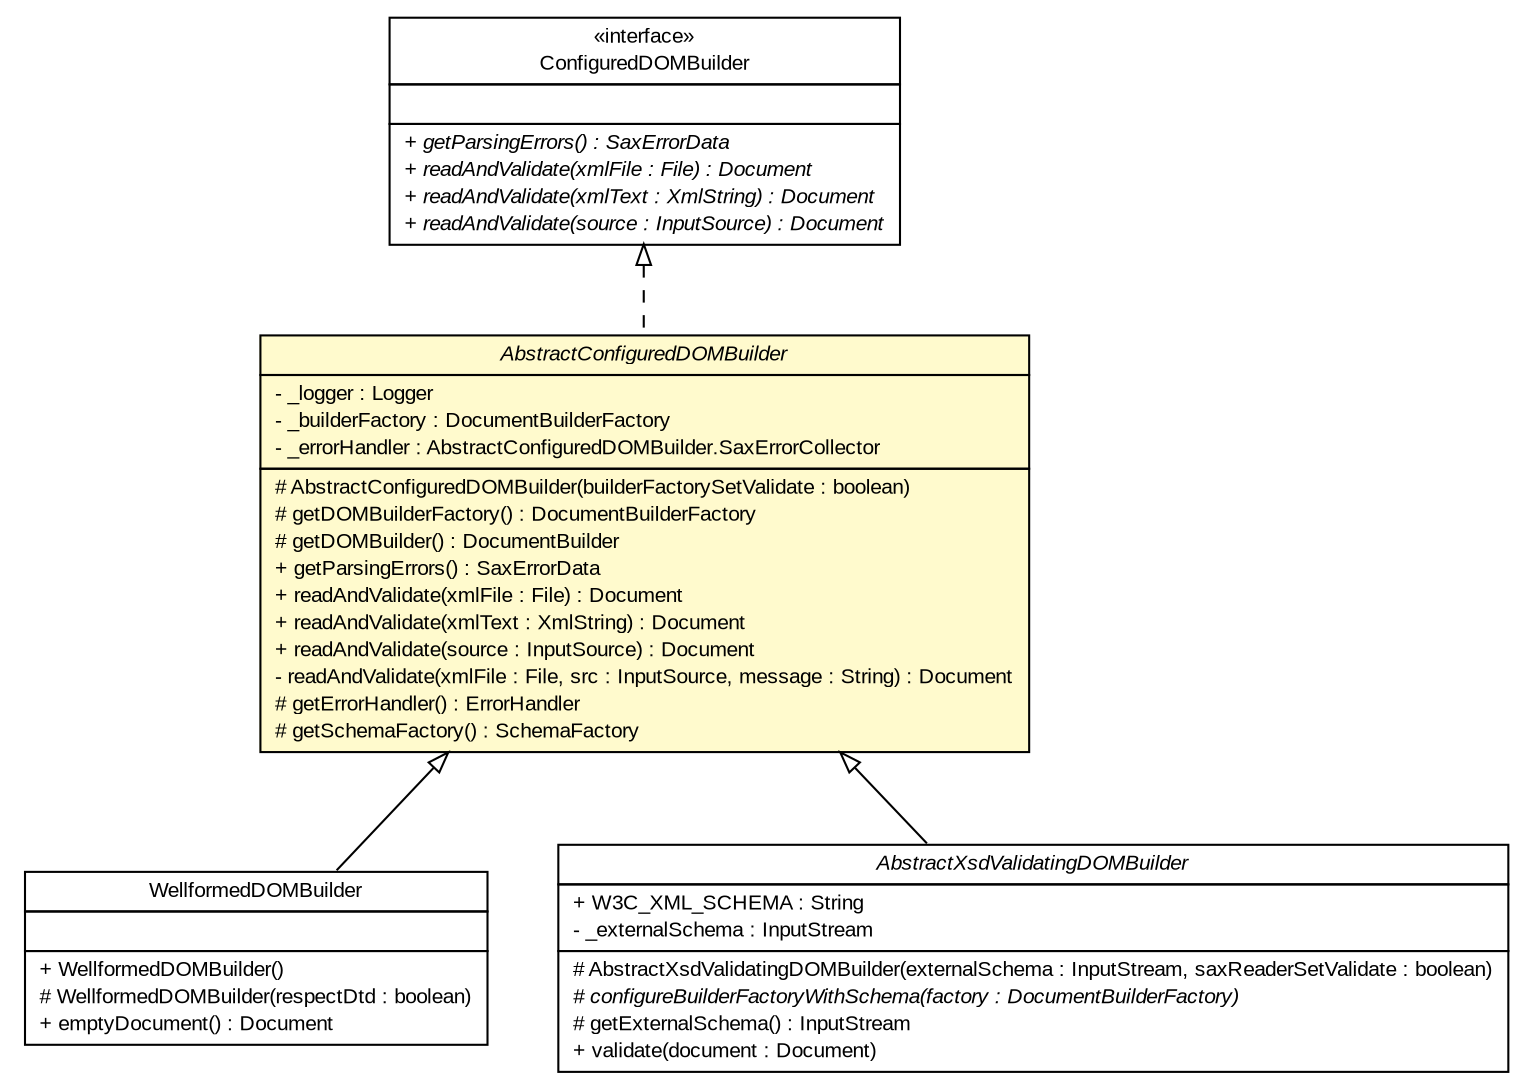 #!/usr/local/bin/dot
#
# Class diagram 
# Generated by UMLGraph version R5_6_6-6-g3bdff0 (http://www.umlgraph.org/)
#

digraph G {
	edge [fontname="arial",fontsize=10,labelfontname="arial",labelfontsize=10];
	node [fontname="arial",fontsize=10,shape=plaintext];
	nodesep=0.25;
	ranksep=0.5;
	// org.tanjakostic.jcleancim.xml.WellformedDOMBuilder
	c12765 [label=<<table title="org.tanjakostic.jcleancim.xml.WellformedDOMBuilder" border="0" cellborder="1" cellspacing="0" cellpadding="2" port="p" href="./WellformedDOMBuilder.html">
		<tr><td><table border="0" cellspacing="0" cellpadding="1">
<tr><td align="center" balign="center"> WellformedDOMBuilder </td></tr>
		</table></td></tr>
		<tr><td><table border="0" cellspacing="0" cellpadding="1">
<tr><td align="left" balign="left">  </td></tr>
		</table></td></tr>
		<tr><td><table border="0" cellspacing="0" cellpadding="1">
<tr><td align="left" balign="left"> + WellformedDOMBuilder() </td></tr>
<tr><td align="left" balign="left"> # WellformedDOMBuilder(respectDtd : boolean) </td></tr>
<tr><td align="left" balign="left"> + emptyDocument() : Document </td></tr>
		</table></td></tr>
		</table>>, URL="./WellformedDOMBuilder.html", fontname="arial", fontcolor="black", fontsize=10.0];
	// org.tanjakostic.jcleancim.xml.ConfiguredDOMBuilder
	c12774 [label=<<table title="org.tanjakostic.jcleancim.xml.ConfiguredDOMBuilder" border="0" cellborder="1" cellspacing="0" cellpadding="2" port="p" href="./ConfiguredDOMBuilder.html">
		<tr><td><table border="0" cellspacing="0" cellpadding="1">
<tr><td align="center" balign="center"> &#171;interface&#187; </td></tr>
<tr><td align="center" balign="center"> ConfiguredDOMBuilder </td></tr>
		</table></td></tr>
		<tr><td><table border="0" cellspacing="0" cellpadding="1">
<tr><td align="left" balign="left">  </td></tr>
		</table></td></tr>
		<tr><td><table border="0" cellspacing="0" cellpadding="1">
<tr><td align="left" balign="left"><font face="Arial Italic" point-size="10.0"> + getParsingErrors() : SaxErrorData </font></td></tr>
<tr><td align="left" balign="left"><font face="Arial Italic" point-size="10.0"> + readAndValidate(xmlFile : File) : Document </font></td></tr>
<tr><td align="left" balign="left"><font face="Arial Italic" point-size="10.0"> + readAndValidate(xmlText : XmlString) : Document </font></td></tr>
<tr><td align="left" balign="left"><font face="Arial Italic" point-size="10.0"> + readAndValidate(source : InputSource) : Document </font></td></tr>
		</table></td></tr>
		</table>>, URL="./ConfiguredDOMBuilder.html", fontname="arial", fontcolor="black", fontsize=10.0];
	// org.tanjakostic.jcleancim.xml.AbstractXsdValidatingDOMBuilder
	c12775 [label=<<table title="org.tanjakostic.jcleancim.xml.AbstractXsdValidatingDOMBuilder" border="0" cellborder="1" cellspacing="0" cellpadding="2" port="p" href="./AbstractXsdValidatingDOMBuilder.html">
		<tr><td><table border="0" cellspacing="0" cellpadding="1">
<tr><td align="center" balign="center"><font face="Arial Italic"> AbstractXsdValidatingDOMBuilder </font></td></tr>
		</table></td></tr>
		<tr><td><table border="0" cellspacing="0" cellpadding="1">
<tr><td align="left" balign="left"> + W3C_XML_SCHEMA : String </td></tr>
<tr><td align="left" balign="left"> - _externalSchema : InputStream </td></tr>
		</table></td></tr>
		<tr><td><table border="0" cellspacing="0" cellpadding="1">
<tr><td align="left" balign="left"> # AbstractXsdValidatingDOMBuilder(externalSchema : InputStream, saxReaderSetValidate : boolean) </td></tr>
<tr><td align="left" balign="left"><font face="Arial Italic" point-size="10.0"> # configureBuilderFactoryWithSchema(factory : DocumentBuilderFactory) </font></td></tr>
<tr><td align="left" balign="left"> # getExternalSchema() : InputStream </td></tr>
<tr><td align="left" balign="left"> + validate(document : Document) </td></tr>
		</table></td></tr>
		</table>>, URL="./AbstractXsdValidatingDOMBuilder.html", fontname="arial", fontcolor="black", fontsize=10.0];
	// org.tanjakostic.jcleancim.xml.AbstractConfiguredDOMBuilder
	c12776 [label=<<table title="org.tanjakostic.jcleancim.xml.AbstractConfiguredDOMBuilder" border="0" cellborder="1" cellspacing="0" cellpadding="2" port="p" bgcolor="lemonChiffon" href="./AbstractConfiguredDOMBuilder.html">
		<tr><td><table border="0" cellspacing="0" cellpadding="1">
<tr><td align="center" balign="center"><font face="Arial Italic"> AbstractConfiguredDOMBuilder </font></td></tr>
		</table></td></tr>
		<tr><td><table border="0" cellspacing="0" cellpadding="1">
<tr><td align="left" balign="left"> - _logger : Logger </td></tr>
<tr><td align="left" balign="left"> - _builderFactory : DocumentBuilderFactory </td></tr>
<tr><td align="left" balign="left"> - _errorHandler : AbstractConfiguredDOMBuilder.SaxErrorCollector </td></tr>
		</table></td></tr>
		<tr><td><table border="0" cellspacing="0" cellpadding="1">
<tr><td align="left" balign="left"> # AbstractConfiguredDOMBuilder(builderFactorySetValidate : boolean) </td></tr>
<tr><td align="left" balign="left"> # getDOMBuilderFactory() : DocumentBuilderFactory </td></tr>
<tr><td align="left" balign="left"> # getDOMBuilder() : DocumentBuilder </td></tr>
<tr><td align="left" balign="left"> + getParsingErrors() : SaxErrorData </td></tr>
<tr><td align="left" balign="left"> + readAndValidate(xmlFile : File) : Document </td></tr>
<tr><td align="left" balign="left"> + readAndValidate(xmlText : XmlString) : Document </td></tr>
<tr><td align="left" balign="left"> + readAndValidate(source : InputSource) : Document </td></tr>
<tr><td align="left" balign="left"> - readAndValidate(xmlFile : File, src : InputSource, message : String) : Document </td></tr>
<tr><td align="left" balign="left"> # getErrorHandler() : ErrorHandler </td></tr>
<tr><td align="left" balign="left"> # getSchemaFactory() : SchemaFactory </td></tr>
		</table></td></tr>
		</table>>, URL="./AbstractConfiguredDOMBuilder.html", fontname="arial", fontcolor="black", fontsize=10.0];
	//org.tanjakostic.jcleancim.xml.WellformedDOMBuilder extends org.tanjakostic.jcleancim.xml.AbstractConfiguredDOMBuilder
	c12776:p -> c12765:p [dir=back,arrowtail=empty];
	//org.tanjakostic.jcleancim.xml.AbstractXsdValidatingDOMBuilder extends org.tanjakostic.jcleancim.xml.AbstractConfiguredDOMBuilder
	c12776:p -> c12775:p [dir=back,arrowtail=empty];
	//org.tanjakostic.jcleancim.xml.AbstractConfiguredDOMBuilder implements org.tanjakostic.jcleancim.xml.ConfiguredDOMBuilder
	c12774:p -> c12776:p [dir=back,arrowtail=empty,style=dashed];
}

